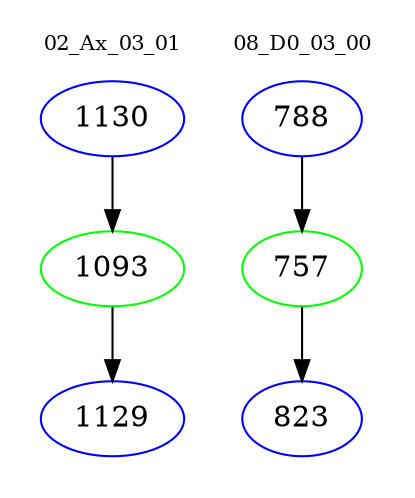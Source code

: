 digraph{
subgraph cluster_0 {
color = white
label = "02_Ax_03_01";
fontsize=10;
T0_1130 [label="1130", color="blue"]
T0_1130 -> T0_1093 [color="black"]
T0_1093 [label="1093", color="green"]
T0_1093 -> T0_1129 [color="black"]
T0_1129 [label="1129", color="blue"]
}
subgraph cluster_1 {
color = white
label = "08_D0_03_00";
fontsize=10;
T1_788 [label="788", color="blue"]
T1_788 -> T1_757 [color="black"]
T1_757 [label="757", color="green"]
T1_757 -> T1_823 [color="black"]
T1_823 [label="823", color="blue"]
}
}
